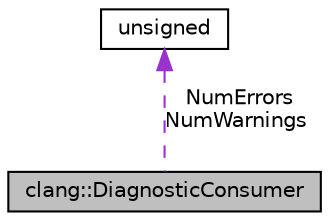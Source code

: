 digraph "clang::DiagnosticConsumer"
{
 // LATEX_PDF_SIZE
  bgcolor="transparent";
  edge [fontname="Helvetica",fontsize="10",labelfontname="Helvetica",labelfontsize="10"];
  node [fontname="Helvetica",fontsize="10",shape=record];
  Node1 [label="clang::DiagnosticConsumer",height=0.2,width=0.4,color="black", fillcolor="grey75", style="filled", fontcolor="black",tooltip="Abstract interface, implemented by clients of the front-end, which formats and prints fully processed..."];
  Node2 -> Node1 [dir="back",color="darkorchid3",fontsize="10",style="dashed",label=" NumErrors\nNumWarnings" ,fontname="Helvetica"];
  Node2 [label="unsigned",height=0.2,width=0.4,color="black",URL="$classunsigned.html",tooltip=" "];
}
